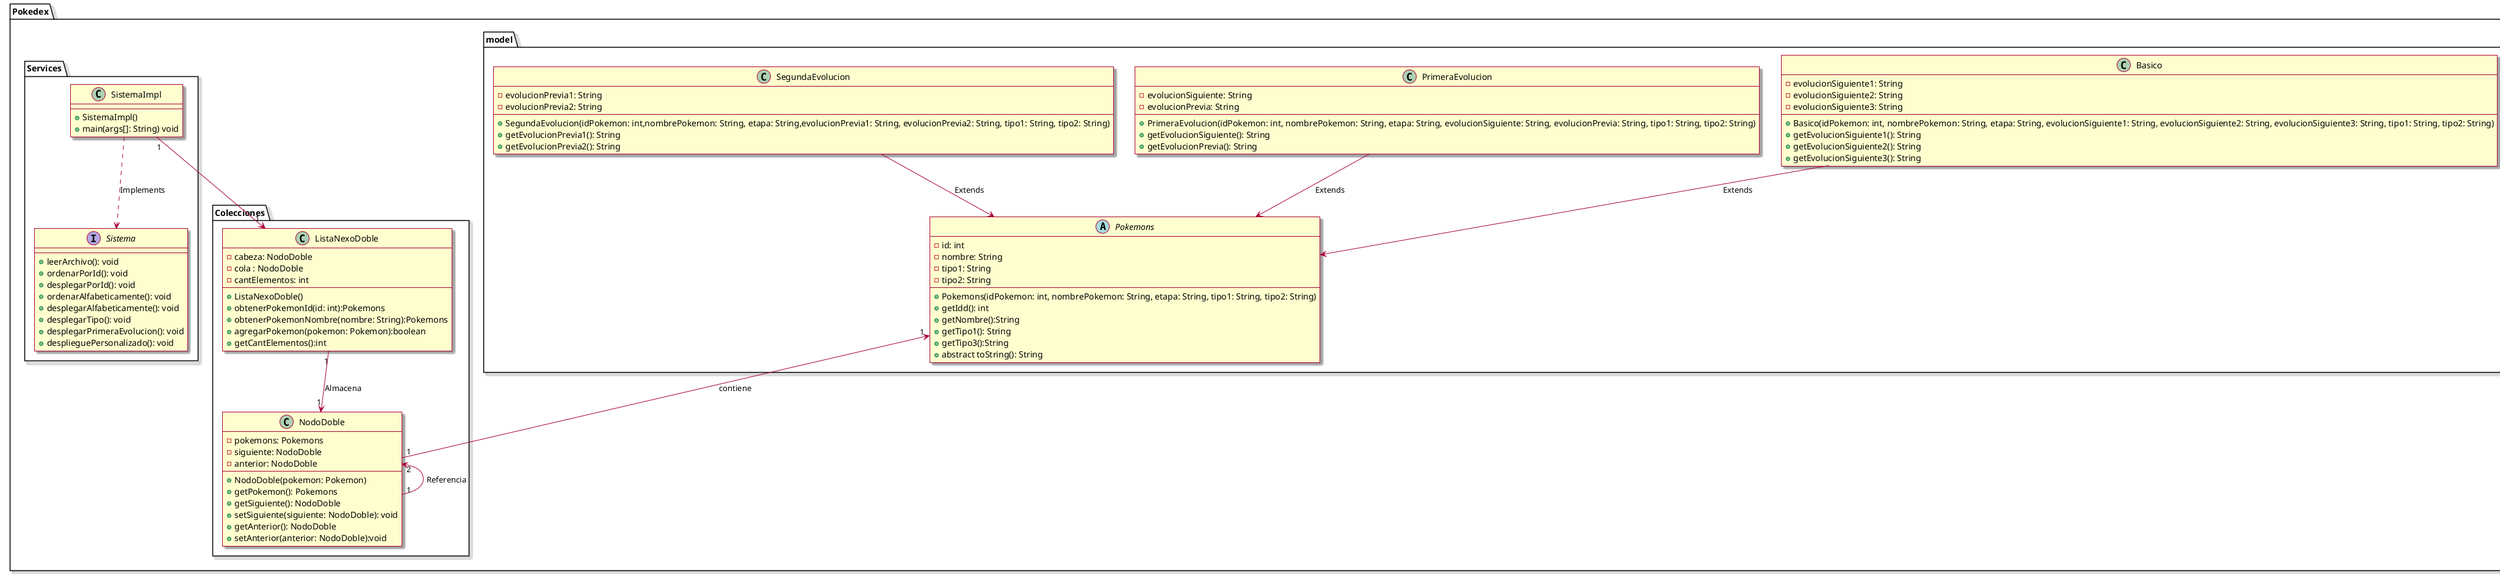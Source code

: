 @startuml
'https://plantuml.com/sequence-diagram

skin rose

package Pokedex <<Folder>>{

    package model <<Folder>> {

        abstract Pokemons{

           -id: int
           -nombre: String
           -tipo1: String
           -tipo2: String

           +Pokemons(idPokemon: int, nombrePokemon: String, etapa: String, tipo1: String, tipo2: String)
           +getIdd(): int
           +getNombre():String
           +getTipo1(): String
           +getTipo3():String
           +abstract toString(): String
        }

        class Basico{
            -evolucionSiguiente1: String
            -evolucionSiguiente2: String
            -evolucionSiguiente3: String

            +Basico(idPokemon: int, nombrePokemon: String, etapa: String, evolucionSiguiente1: String, evolucionSiguiente2: String, evolucionSiguiente3: String, tipo1: String, tipo2: String)
            +getEvolucionSiguiente1(): String
            +getEvolucionSiguiente2(): String
            +getEvolucionSiguiente3(): String
        }

        class PrimeraEvolucion{
            -evolucionSiguiente: String
            -evolucionPrevia: String

            +PrimeraEvolucion(idPokemon: int, nombrePokemon: String, etapa: String, evolucionSiguiente: String, evolucionPrevia: String, tipo1: String, tipo2: String)
            +getEvolucionSiguiente(): String
            +getEvolucionPrevia(): String
        }

        class SegundaEvolucion{
            -evolucionPrevia1: String
            -evolucionPrevia2: String

            +SegundaEvolucion(idPokemon: int,nombrePokemon: String, etapa: String,evolucionPrevia1: String, evolucionPrevia2: String, tipo1: String, tipo2: String)
            +getEvolucionPrevia1(): String
            +getEvolucionPrevia2(): String
        }
    }

    package Colecciones <<Folder>>{

        class ListaNexoDoble{
             -cabeza: NodoDoble
             -cola : NodoDoble
             -cantElementos: int

             +ListaNexoDoble()
             +obtenerPokemonId(id: int):Pokemons
             +obtenerPokemonNombre(nombre: String):Pokemons
             +agregarPokemon(pokemon: Pokemon):boolean
             +getCantElementos():int
        }

        class NodoDoble{
            -pokemons: Pokemons
            -siguiente: NodoDoble
            -anterior: NodoDoble

            +NodoDoble(pokemon: Pokemon)
            +getPokemon(): Pokemons
            +getSiguiente(): NodoDoble
            +setSiguiente(siguiente: NodoDoble): void
            +getAnterior(): NodoDoble
            +setAnterior(anterior: NodoDoble):void
        }
    }

    package Services <<Folder>> {

        Interface Sistema{
            +leerArchivo(): void
            +ordenarPorId(): void
            +desplegarPorId(): void
            +ordenarAlfabeticamente(): void
            +desplegarAlfabeticamente(): void
            +desplegarTipo(): void
            +desplegarPrimeraEvolucion(): void
            +desplieguePersonalizado(): void
        }

        class SistemaImpl{

            +SistemaImpl()
            +main(args[]: String) void
       }
    }


    Pokemons "1"<--"1" NodoDoble : contiene

    NodoDoble "2"<--"1" NodoDoble : Referencia

    ListaNexoDoble "1"-->"1" NodoDoble : Almacena

    SistemaImpl "1"-->"1" ListaNexoDoble

    SistemaImpl ..> Sistema : Implements

    Basico --> Pokemons : Extends
    PrimeraEvolucion --> Pokemons : Extends
    SegundaEvolucion --> Pokemons : Extends


}




@enduml